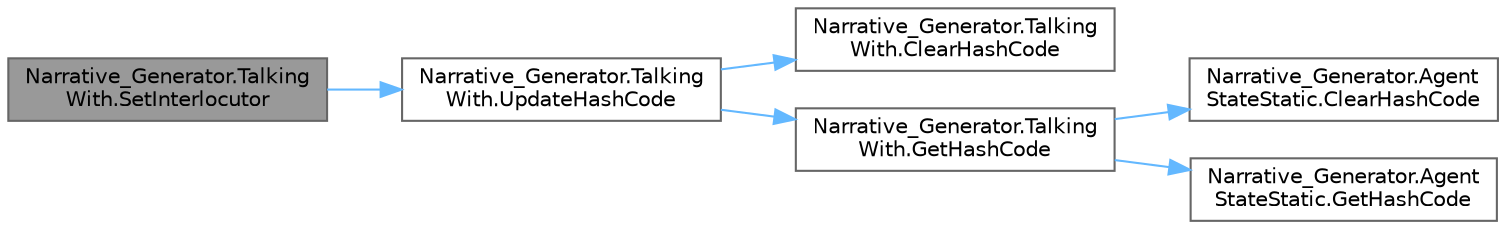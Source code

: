 digraph "Narrative_Generator.TalkingWith.SetInterlocutor"
{
 // LATEX_PDF_SIZE
  bgcolor="transparent";
  edge [fontname=Helvetica,fontsize=10,labelfontname=Helvetica,labelfontsize=10];
  node [fontname=Helvetica,fontsize=10,shape=box,height=0.2,width=0.4];
  rankdir="LR";
  Node1 [label="Narrative_Generator.Talking\lWith.SetInterlocutor",height=0.2,width=0.4,color="gray40", fillcolor="grey60", style="filled", fontcolor="black",tooltip="Sets the agent of the interlocutor for this agent."];
  Node1 -> Node2 [color="steelblue1",style="solid"];
  Node2 [label="Narrative_Generator.Talking\lWith.UpdateHashCode",height=0.2,width=0.4,color="grey40", fillcolor="white", style="filled",URL="$class_narrative___generator_1_1_talking_with.html#a5e80a55088bd6cd89bc09529d7bdd378",tooltip="Updates (refresh) the current hash code value."];
  Node2 -> Node3 [color="steelblue1",style="solid"];
  Node3 [label="Narrative_Generator.Talking\lWith.ClearHashCode",height=0.2,width=0.4,color="grey40", fillcolor="white", style="filled",URL="$class_narrative___generator_1_1_talking_with.html#ad8c90710fe669126ecd8f7be504e200b",tooltip="Clears the current hash code value."];
  Node2 -> Node4 [color="steelblue1",style="solid"];
  Node4 [label="Narrative_Generator.Talking\lWith.GetHashCode",height=0.2,width=0.4,color="grey40", fillcolor="white", style="filled",URL="$class_narrative___generator_1_1_talking_with.html#aa82e04aef67d9d14810dc97313df05fa",tooltip="Calculates and returns the hash code of this instance of the TalkingWith."];
  Node4 -> Node5 [color="steelblue1",style="solid"];
  Node5 [label="Narrative_Generator.Agent\lStateStatic.ClearHashCode",height=0.2,width=0.4,color="grey40", fillcolor="white", style="filled",URL="$class_narrative___generator_1_1_agent_state_static.html#a2827a4f98ca2a38a486f746f40883d47",tooltip="Clears the current hash code value."];
  Node4 -> Node6 [color="steelblue1",style="solid"];
  Node6 [label="Narrative_Generator.Agent\lStateStatic.GetHashCode",height=0.2,width=0.4,color="grey40", fillcolor="white", style="filled",URL="$class_narrative___generator_1_1_agent_state_static.html#acf5f6b1ff2055ef1ab278bb6183d0b67",tooltip="Calculates and returns the hash code of this instance of the static part of the agent's state."];
}
